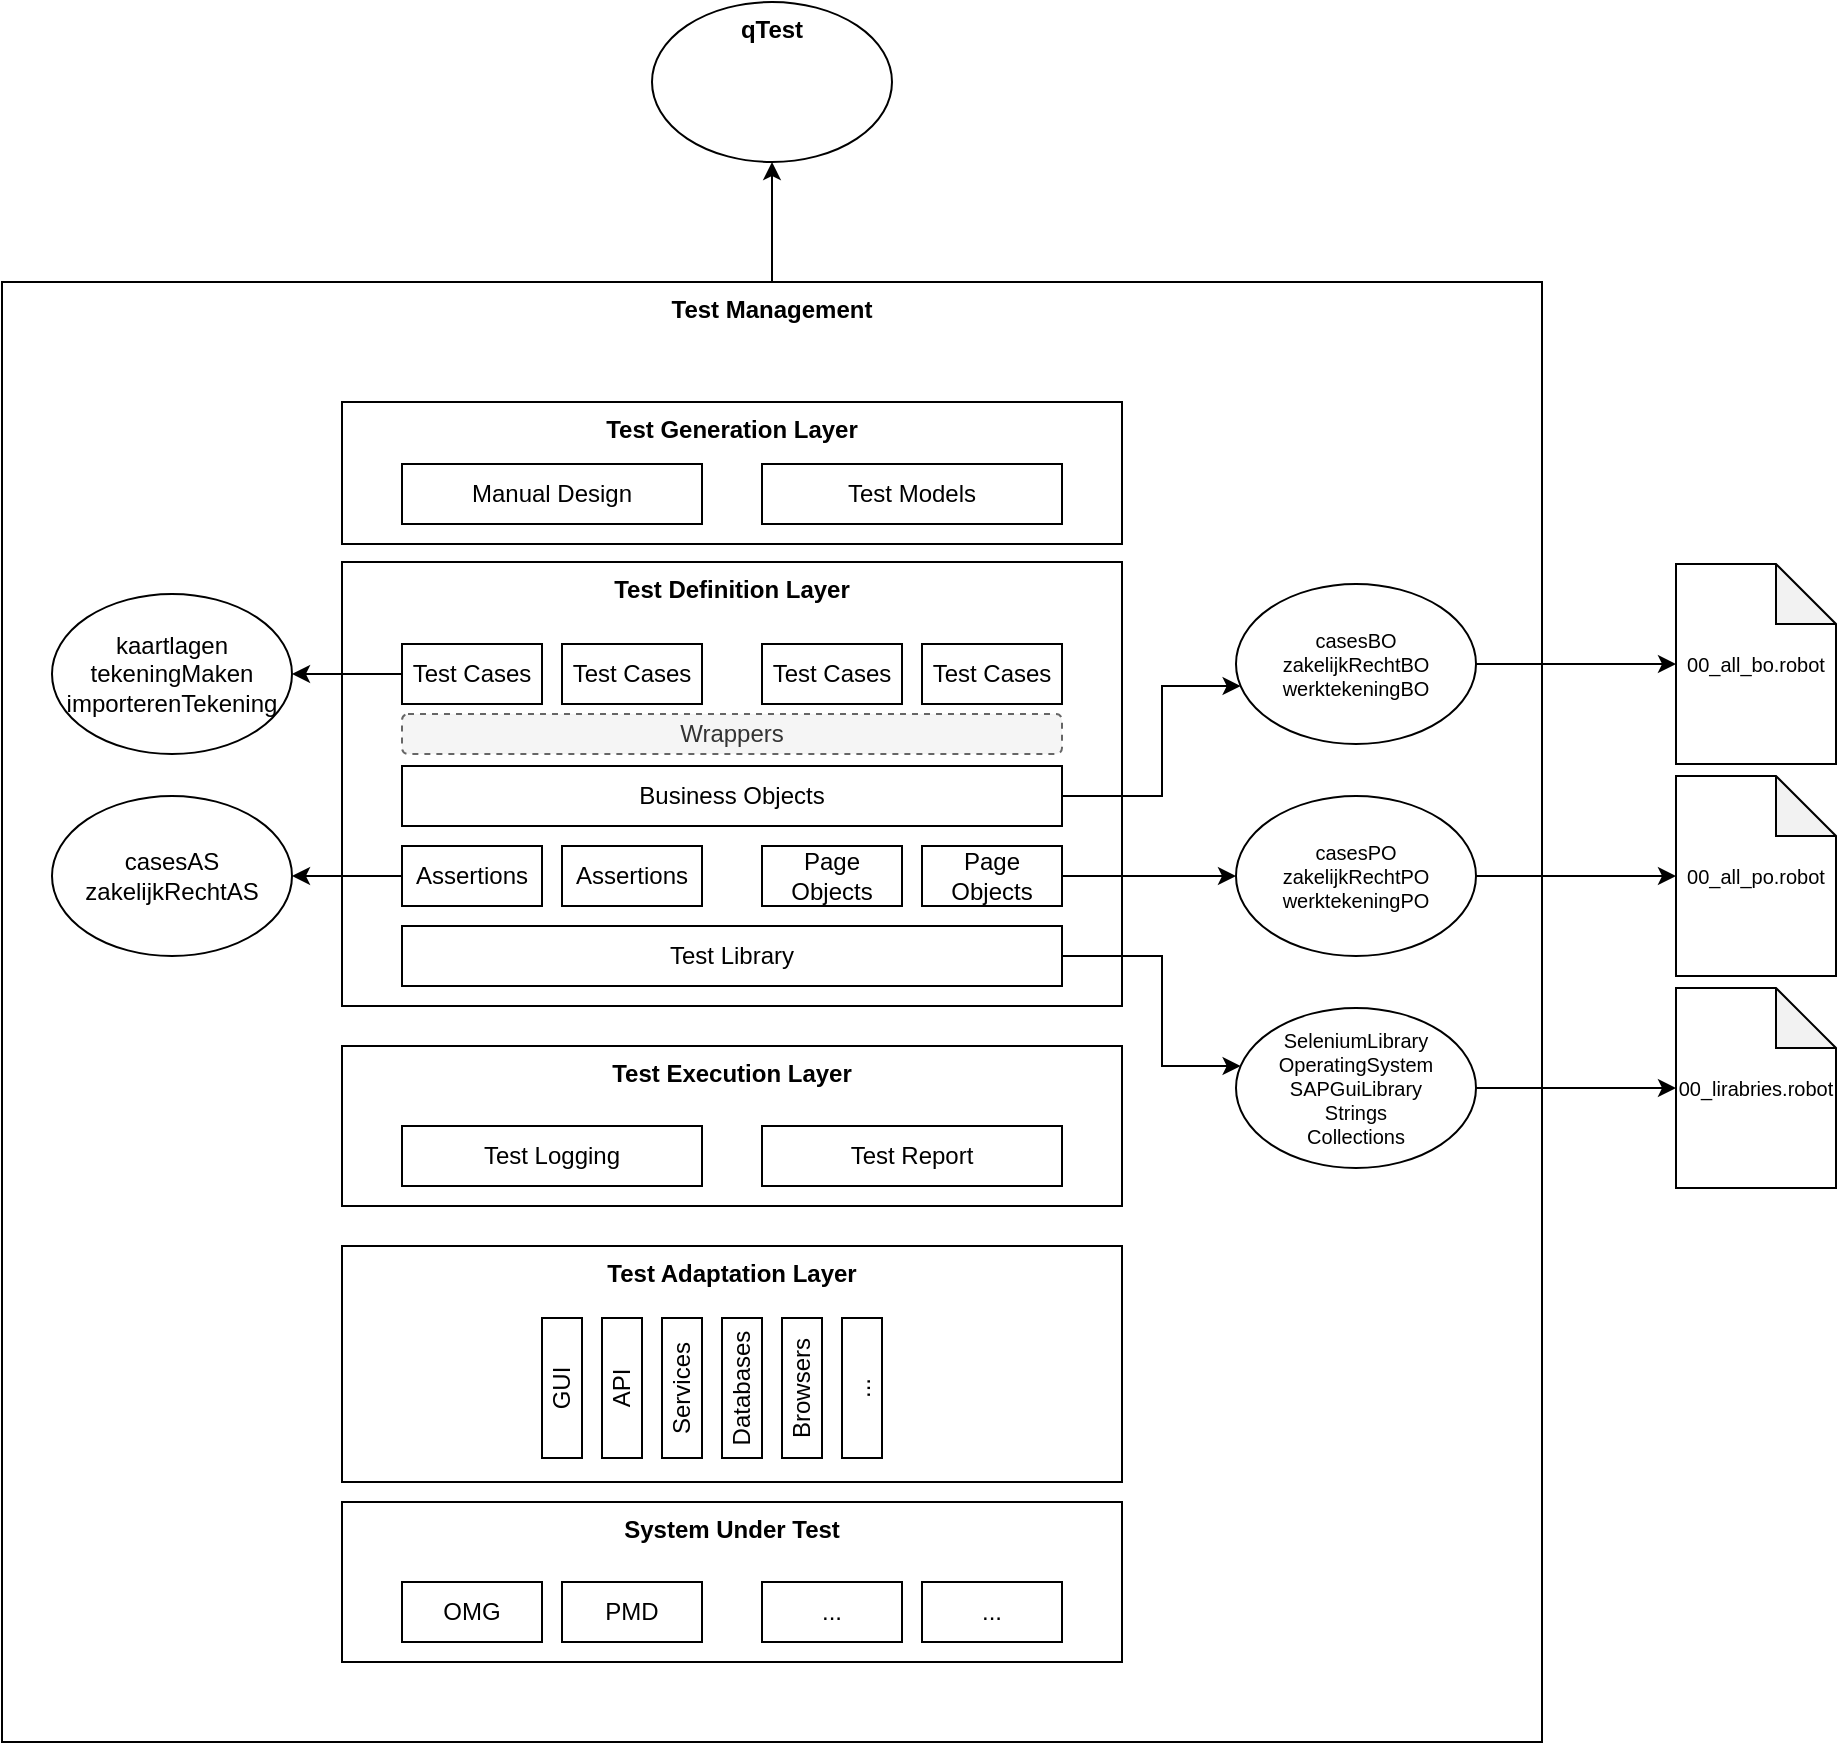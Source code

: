 <mxfile version="14.2.2" type="github">
  <diagram id="8tTxIPcfSnXsYFQpMSlw" name="Page-1">
    <mxGraphModel dx="2249" dy="762" grid="1" gridSize="10" guides="1" tooltips="1" connect="1" arrows="1" fold="1" page="1" pageScale="1" pageWidth="827" pageHeight="1169" math="0" shadow="0">
      <root>
        <mxCell id="0" />
        <mxCell id="1" parent="0" />
        <mxCell id="OmSEWwTg2d_qXSSiuepV-2" value="" style="edgeStyle=orthogonalEdgeStyle;rounded=0;orthogonalLoop=1;jettySize=auto;html=1;" edge="1" parent="1" source="OmSEWwTg2d_qXSSiuepV-3" target="OmSEWwTg2d_qXSSiuepV-43">
          <mxGeometry relative="1" as="geometry" />
        </mxCell>
        <mxCell id="OmSEWwTg2d_qXSSiuepV-3" value="Test Management" style="rounded=0;whiteSpace=wrap;html=1;verticalAlign=top;fontStyle=1" vertex="1" parent="1">
          <mxGeometry x="-810" y="180" width="770" height="730" as="geometry" />
        </mxCell>
        <mxCell id="OmSEWwTg2d_qXSSiuepV-4" value="Test Adaptation Layer" style="rounded=0;whiteSpace=wrap;html=1;horizontal=1;verticalAlign=top;fontStyle=1" vertex="1" parent="1">
          <mxGeometry x="-640" y="662" width="390" height="118" as="geometry" />
        </mxCell>
        <mxCell id="OmSEWwTg2d_qXSSiuepV-5" value="GUI" style="rounded=0;whiteSpace=wrap;html=1;horizontal=0;" vertex="1" parent="1">
          <mxGeometry x="-540" y="698" width="20" height="70" as="geometry" />
        </mxCell>
        <mxCell id="OmSEWwTg2d_qXSSiuepV-6" value="API" style="rounded=0;whiteSpace=wrap;html=1;horizontal=0;" vertex="1" parent="1">
          <mxGeometry x="-510" y="698" width="20" height="70" as="geometry" />
        </mxCell>
        <mxCell id="OmSEWwTg2d_qXSSiuepV-7" value="Services" style="rounded=0;whiteSpace=wrap;html=1;horizontal=0;" vertex="1" parent="1">
          <mxGeometry x="-480" y="698" width="20" height="70" as="geometry" />
        </mxCell>
        <mxCell id="OmSEWwTg2d_qXSSiuepV-8" value="Databases" style="rounded=0;whiteSpace=wrap;html=1;horizontal=0;" vertex="1" parent="1">
          <mxGeometry x="-450" y="698" width="20" height="70" as="geometry" />
        </mxCell>
        <mxCell id="OmSEWwTg2d_qXSSiuepV-9" value="Test Execution Layer" style="rounded=0;whiteSpace=wrap;html=1;verticalAlign=top;fontStyle=1" vertex="1" parent="1">
          <mxGeometry x="-640" y="562" width="390" height="80" as="geometry" />
        </mxCell>
        <mxCell id="OmSEWwTg2d_qXSSiuepV-10" value="Test Logging" style="rounded=0;whiteSpace=wrap;html=1;" vertex="1" parent="1">
          <mxGeometry x="-610" y="602" width="150" height="30" as="geometry" />
        </mxCell>
        <mxCell id="OmSEWwTg2d_qXSSiuepV-11" value="Test Report" style="rounded=0;whiteSpace=wrap;html=1;" vertex="1" parent="1">
          <mxGeometry x="-430" y="602" width="150" height="30" as="geometry" />
        </mxCell>
        <mxCell id="OmSEWwTg2d_qXSSiuepV-12" value="Browsers" style="rounded=0;whiteSpace=wrap;html=1;horizontal=0;" vertex="1" parent="1">
          <mxGeometry x="-420" y="698" width="20" height="70" as="geometry" />
        </mxCell>
        <mxCell id="OmSEWwTg2d_qXSSiuepV-13" value="..." style="rounded=0;whiteSpace=wrap;html=1;horizontal=0;" vertex="1" parent="1">
          <mxGeometry x="-390" y="698" width="20" height="70" as="geometry" />
        </mxCell>
        <mxCell id="OmSEWwTg2d_qXSSiuepV-14" value="Test Definition Layer" style="rounded=0;whiteSpace=wrap;html=1;verticalAlign=top;fontStyle=1" vertex="1" parent="1">
          <mxGeometry x="-640" y="320" width="390" height="222" as="geometry" />
        </mxCell>
        <mxCell id="OmSEWwTg2d_qXSSiuepV-15" value="" style="edgeStyle=orthogonalEdgeStyle;rounded=0;orthogonalLoop=1;jettySize=auto;html=1;fontSize=10;" edge="1" parent="1" source="OmSEWwTg2d_qXSSiuepV-16" target="OmSEWwTg2d_qXSSiuepV-23">
          <mxGeometry relative="1" as="geometry">
            <Array as="points">
              <mxPoint x="-230" y="437" />
              <mxPoint x="-230" y="382" />
            </Array>
          </mxGeometry>
        </mxCell>
        <mxCell id="OmSEWwTg2d_qXSSiuepV-16" value="Business Objects" style="rounded=0;whiteSpace=wrap;html=1;" vertex="1" parent="1">
          <mxGeometry x="-610" y="422" width="330" height="30" as="geometry" />
        </mxCell>
        <mxCell id="OmSEWwTg2d_qXSSiuepV-17" value="" style="edgeStyle=orthogonalEdgeStyle;rounded=0;orthogonalLoop=1;jettySize=auto;html=1;" edge="1" parent="1" source="OmSEWwTg2d_qXSSiuepV-18" target="OmSEWwTg2d_qXSSiuepV-19">
          <mxGeometry relative="1" as="geometry">
            <Array as="points">
              <mxPoint x="-230" y="517" />
              <mxPoint x="-230" y="572" />
            </Array>
          </mxGeometry>
        </mxCell>
        <mxCell id="OmSEWwTg2d_qXSSiuepV-18" value="Test Library" style="rounded=0;whiteSpace=wrap;html=1;" vertex="1" parent="1">
          <mxGeometry x="-610" y="502" width="330" height="30" as="geometry" />
        </mxCell>
        <mxCell id="OmSEWwTg2d_qXSSiuepV-46" value="" style="edgeStyle=orthogonalEdgeStyle;rounded=0;orthogonalLoop=1;jettySize=auto;html=1;" edge="1" parent="1" source="OmSEWwTg2d_qXSSiuepV-19" target="OmSEWwTg2d_qXSSiuepV-45">
          <mxGeometry relative="1" as="geometry" />
        </mxCell>
        <mxCell id="OmSEWwTg2d_qXSSiuepV-19" value="SeleniumLibrary&lt;br style=&quot;font-size: 10px;&quot;&gt;OperatingSystem&lt;br style=&quot;font-size: 10px;&quot;&gt;SAPGuiLibrary&lt;br style=&quot;font-size: 10px;&quot;&gt;Strings&lt;br style=&quot;font-size: 10px;&quot;&gt;Collections" style="ellipse;whiteSpace=wrap;html=1;rounded=0;fontSize=10;" vertex="1" parent="1">
          <mxGeometry x="-193" y="543" width="120" height="80" as="geometry" />
        </mxCell>
        <mxCell id="OmSEWwTg2d_qXSSiuepV-20" value="" style="edgeStyle=orthogonalEdgeStyle;rounded=0;orthogonalLoop=1;jettySize=auto;html=1;fontSize=10;" edge="1" parent="1" source="OmSEWwTg2d_qXSSiuepV-21" target="OmSEWwTg2d_qXSSiuepV-22">
          <mxGeometry relative="1" as="geometry" />
        </mxCell>
        <mxCell id="OmSEWwTg2d_qXSSiuepV-21" value="Page Objects" style="rounded=0;whiteSpace=wrap;html=1;" vertex="1" parent="1">
          <mxGeometry x="-350" y="462" width="70" height="30" as="geometry" />
        </mxCell>
        <mxCell id="OmSEWwTg2d_qXSSiuepV-48" value="" style="edgeStyle=orthogonalEdgeStyle;rounded=0;orthogonalLoop=1;jettySize=auto;html=1;" edge="1" parent="1" source="OmSEWwTg2d_qXSSiuepV-22" target="OmSEWwTg2d_qXSSiuepV-47">
          <mxGeometry relative="1" as="geometry" />
        </mxCell>
        <mxCell id="OmSEWwTg2d_qXSSiuepV-22" value="casesPO&lt;br&gt;zakelijkRechtPO&lt;br&gt;werktekeningPO" style="ellipse;whiteSpace=wrap;html=1;rounded=0;fontSize=10;" vertex="1" parent="1">
          <mxGeometry x="-193" y="437" width="120" height="80" as="geometry" />
        </mxCell>
        <mxCell id="OmSEWwTg2d_qXSSiuepV-50" value="" style="edgeStyle=orthogonalEdgeStyle;rounded=0;orthogonalLoop=1;jettySize=auto;html=1;" edge="1" parent="1" source="OmSEWwTg2d_qXSSiuepV-23" target="OmSEWwTg2d_qXSSiuepV-49">
          <mxGeometry relative="1" as="geometry" />
        </mxCell>
        <mxCell id="OmSEWwTg2d_qXSSiuepV-23" value="casesBO&lt;br&gt;zakelijkRechtBO&lt;br&gt;werktekeningBO" style="ellipse;whiteSpace=wrap;html=1;rounded=0;fontSize=10;" vertex="1" parent="1">
          <mxGeometry x="-193" y="331" width="120" height="80" as="geometry" />
        </mxCell>
        <mxCell id="OmSEWwTg2d_qXSSiuepV-24" value="" style="edgeStyle=orthogonalEdgeStyle;rounded=0;orthogonalLoop=1;jettySize=auto;html=1;fontSize=10;" edge="1" parent="1" source="OmSEWwTg2d_qXSSiuepV-25" target="OmSEWwTg2d_qXSSiuepV-26">
          <mxGeometry relative="1" as="geometry" />
        </mxCell>
        <mxCell id="OmSEWwTg2d_qXSSiuepV-25" value="Assertions" style="rounded=0;whiteSpace=wrap;html=1;" vertex="1" parent="1">
          <mxGeometry x="-610" y="462" width="70" height="30" as="geometry" />
        </mxCell>
        <mxCell id="OmSEWwTg2d_qXSSiuepV-26" value="casesAS&lt;br&gt;zakelijkRechtAS" style="ellipse;whiteSpace=wrap;html=1;rounded=0;" vertex="1" parent="1">
          <mxGeometry x="-785" y="437" width="120" height="80" as="geometry" />
        </mxCell>
        <mxCell id="OmSEWwTg2d_qXSSiuepV-27" value="" style="edgeStyle=orthogonalEdgeStyle;rounded=0;orthogonalLoop=1;jettySize=auto;html=1;fontSize=10;" edge="1" parent="1" source="OmSEWwTg2d_qXSSiuepV-28" target="OmSEWwTg2d_qXSSiuepV-29">
          <mxGeometry relative="1" as="geometry" />
        </mxCell>
        <mxCell id="OmSEWwTg2d_qXSSiuepV-28" value="Test Cases" style="rounded=0;whiteSpace=wrap;html=1;" vertex="1" parent="1">
          <mxGeometry x="-610" y="361" width="70" height="30" as="geometry" />
        </mxCell>
        <mxCell id="OmSEWwTg2d_qXSSiuepV-29" value="kaartlagen&lt;br&gt;tekeningMaken&lt;br&gt;importerenTekening" style="ellipse;whiteSpace=wrap;html=1;rounded=0;" vertex="1" parent="1">
          <mxGeometry x="-785" y="336" width="120" height="80" as="geometry" />
        </mxCell>
        <mxCell id="OmSEWwTg2d_qXSSiuepV-30" value="Test Cases" style="rounded=0;whiteSpace=wrap;html=1;" vertex="1" parent="1">
          <mxGeometry x="-530" y="361" width="70" height="30" as="geometry" />
        </mxCell>
        <mxCell id="OmSEWwTg2d_qXSSiuepV-31" value="Page Objects" style="rounded=0;whiteSpace=wrap;html=1;" vertex="1" parent="1">
          <mxGeometry x="-430" y="462" width="70" height="30" as="geometry" />
        </mxCell>
        <mxCell id="OmSEWwTg2d_qXSSiuepV-32" value="Assertions" style="rounded=0;whiteSpace=wrap;html=1;" vertex="1" parent="1">
          <mxGeometry x="-530" y="462" width="70" height="30" as="geometry" />
        </mxCell>
        <mxCell id="OmSEWwTg2d_qXSSiuepV-33" value="Test Cases" style="rounded=0;whiteSpace=wrap;html=1;" vertex="1" parent="1">
          <mxGeometry x="-430" y="361" width="70" height="30" as="geometry" />
        </mxCell>
        <mxCell id="OmSEWwTg2d_qXSSiuepV-34" value="Test Cases" style="rounded=0;whiteSpace=wrap;html=1;" vertex="1" parent="1">
          <mxGeometry x="-350" y="361" width="70" height="30" as="geometry" />
        </mxCell>
        <mxCell id="OmSEWwTg2d_qXSSiuepV-35" value="Test Generation Layer" style="rounded=0;whiteSpace=wrap;html=1;verticalAlign=top;fontStyle=1" vertex="1" parent="1">
          <mxGeometry x="-640" y="240" width="390" height="71" as="geometry" />
        </mxCell>
        <mxCell id="OmSEWwTg2d_qXSSiuepV-36" value="Manual Design" style="rounded=0;whiteSpace=wrap;html=1;" vertex="1" parent="1">
          <mxGeometry x="-610" y="271" width="150" height="30" as="geometry" />
        </mxCell>
        <mxCell id="OmSEWwTg2d_qXSSiuepV-37" value="Test Models" style="rounded=0;whiteSpace=wrap;html=1;" vertex="1" parent="1">
          <mxGeometry x="-430" y="271" width="150" height="30" as="geometry" />
        </mxCell>
        <mxCell id="OmSEWwTg2d_qXSSiuepV-38" value="System Under Test" style="rounded=0;whiteSpace=wrap;html=1;verticalAlign=top;fontStyle=1" vertex="1" parent="1">
          <mxGeometry x="-640" y="790" width="390" height="80" as="geometry" />
        </mxCell>
        <mxCell id="OmSEWwTg2d_qXSSiuepV-39" value="..." style="rounded=0;whiteSpace=wrap;html=1;" vertex="1" parent="1">
          <mxGeometry x="-350" y="830" width="70" height="30" as="geometry" />
        </mxCell>
        <mxCell id="OmSEWwTg2d_qXSSiuepV-40" value="OMG" style="rounded=0;whiteSpace=wrap;html=1;" vertex="1" parent="1">
          <mxGeometry x="-610" y="830" width="70" height="30" as="geometry" />
        </mxCell>
        <mxCell id="OmSEWwTg2d_qXSSiuepV-41" value="..." style="rounded=0;whiteSpace=wrap;html=1;" vertex="1" parent="1">
          <mxGeometry x="-430" y="830" width="70" height="30" as="geometry" />
        </mxCell>
        <mxCell id="OmSEWwTg2d_qXSSiuepV-42" value="PMD" style="rounded=0;whiteSpace=wrap;html=1;" vertex="1" parent="1">
          <mxGeometry x="-530" y="830" width="70" height="30" as="geometry" />
        </mxCell>
        <mxCell id="OmSEWwTg2d_qXSSiuepV-43" value="qTest" style="ellipse;whiteSpace=wrap;html=1;rounded=0;fontStyle=1;verticalAlign=top;" vertex="1" parent="1">
          <mxGeometry x="-485" y="40" width="120" height="80" as="geometry" />
        </mxCell>
        <mxCell id="OmSEWwTg2d_qXSSiuepV-44" value="Wrappers" style="rounded=1;whiteSpace=wrap;html=1;labelBorderColor=none;strokeColor=#666666;fontColor=#333333;dashed=1;glass=0;shadow=0;sketch=0;fillColor=#f5f5f5;" vertex="1" parent="1">
          <mxGeometry x="-610" y="396" width="330" height="20" as="geometry" />
        </mxCell>
        <mxCell id="OmSEWwTg2d_qXSSiuepV-45" value="00_lirabries.robot" style="shape=note;whiteSpace=wrap;html=1;backgroundOutline=1;darkOpacity=0.05;rounded=0;fontSize=10;" vertex="1" parent="1">
          <mxGeometry x="27" y="533" width="80" height="100" as="geometry" />
        </mxCell>
        <mxCell id="OmSEWwTg2d_qXSSiuepV-47" value="00_all_po.robot" style="shape=note;whiteSpace=wrap;html=1;backgroundOutline=1;darkOpacity=0.05;rounded=0;fontSize=10;" vertex="1" parent="1">
          <mxGeometry x="27" y="427" width="80" height="100" as="geometry" />
        </mxCell>
        <mxCell id="OmSEWwTg2d_qXSSiuepV-49" value="00_all_bo.robot" style="shape=note;whiteSpace=wrap;html=1;backgroundOutline=1;darkOpacity=0.05;rounded=0;fontSize=10;" vertex="1" parent="1">
          <mxGeometry x="27" y="321" width="80" height="100" as="geometry" />
        </mxCell>
      </root>
    </mxGraphModel>
  </diagram>
</mxfile>
